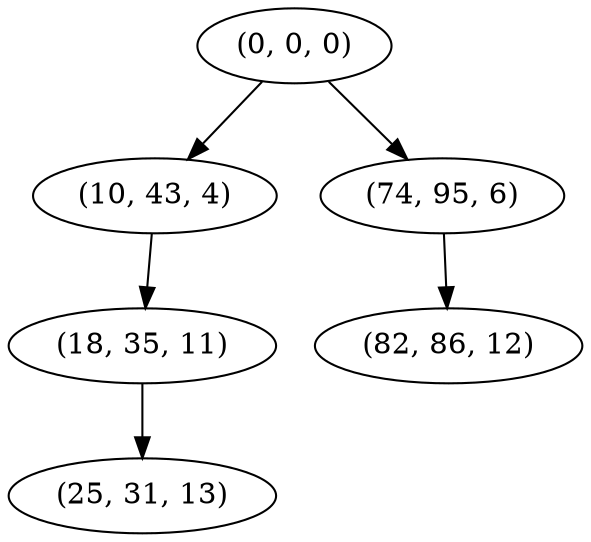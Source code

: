 digraph tree {
    "(0, 0, 0)";
    "(10, 43, 4)";
    "(18, 35, 11)";
    "(25, 31, 13)";
    "(74, 95, 6)";
    "(82, 86, 12)";
    "(0, 0, 0)" -> "(10, 43, 4)";
    "(0, 0, 0)" -> "(74, 95, 6)";
    "(10, 43, 4)" -> "(18, 35, 11)";
    "(18, 35, 11)" -> "(25, 31, 13)";
    "(74, 95, 6)" -> "(82, 86, 12)";
}

